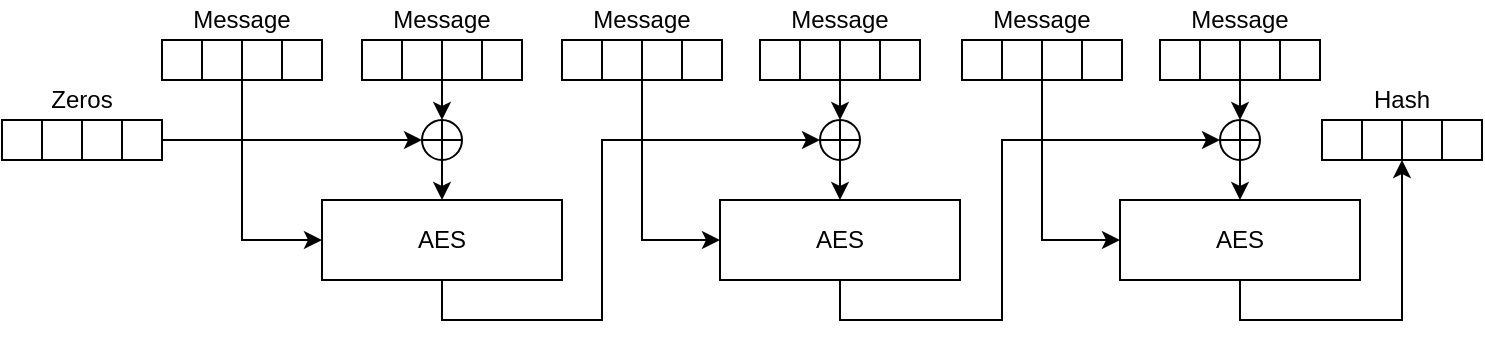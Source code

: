 <mxfile version="12.8.1" type="github"><diagram id="0rrTywWAY8Zzka8cJAPI" name="Page-1"><mxGraphModel dx="868" dy="492" grid="1" gridSize="10" guides="1" tooltips="1" connect="1" arrows="1" fold="1" page="1" pageScale="1" pageWidth="1600" pageHeight="1200" math="0" shadow="0"><root><mxCell id="0"/><mxCell id="1" parent="0"/><mxCell id="tPH0WA_RMgqekq2xxCVa-31" style="edgeStyle=orthogonalEdgeStyle;rounded=0;orthogonalLoop=1;jettySize=auto;html=1;exitX=0.5;exitY=1;exitDx=0;exitDy=0;entryX=0;entryY=0.5;entryDx=0;entryDy=0;" parent="1" source="7twY9lvJ4eUQA6iJNznY-22" target="tPH0WA_RMgqekq2xxCVa-28" edge="1"><mxGeometry relative="1" as="geometry"><Array as="points"><mxPoint x="260" y="200"/><mxPoint x="340" y="200"/><mxPoint x="340" y="110"/></Array></mxGeometry></mxCell><mxCell id="7twY9lvJ4eUQA6iJNznY-22" value="AES" style="rounded=0;whiteSpace=wrap;html=1;" parent="1" vertex="1"><mxGeometry x="200" y="140" width="120" height="40" as="geometry"/></mxCell><mxCell id="tPH0WA_RMgqekq2xxCVa-7" value="" style="group" parent="1" vertex="1" connectable="0"><mxGeometry x="120" y="40" width="80" height="40" as="geometry"/></mxCell><mxCell id="tPH0WA_RMgqekq2xxCVa-8" value="Message" style="text;html=1;strokeColor=none;fillColor=none;align=center;verticalAlign=middle;whiteSpace=wrap;rounded=0;" parent="tPH0WA_RMgqekq2xxCVa-7" vertex="1"><mxGeometry width="80" height="20" as="geometry"/></mxCell><mxCell id="tPH0WA_RMgqekq2xxCVa-9" value="" style="rounded=0;whiteSpace=wrap;html=1;" parent="tPH0WA_RMgqekq2xxCVa-7" vertex="1"><mxGeometry y="20" width="80" height="20" as="geometry"/></mxCell><mxCell id="tPH0WA_RMgqekq2xxCVa-10" value="" style="endArrow=none;html=1;entryX=0.25;entryY=0;entryDx=0;entryDy=0;exitX=0.25;exitY=1;exitDx=0;exitDy=0;" parent="tPH0WA_RMgqekq2xxCVa-7" source="tPH0WA_RMgqekq2xxCVa-9" target="tPH0WA_RMgqekq2xxCVa-9" edge="1"><mxGeometry width="50" height="50" relative="1" as="geometry"><mxPoint x="20" y="40" as="sourcePoint"/><mxPoint x="70" y="20" as="targetPoint"/></mxGeometry></mxCell><mxCell id="tPH0WA_RMgqekq2xxCVa-11" value="" style="endArrow=none;html=1;entryX=0.5;entryY=0;entryDx=0;entryDy=0;exitX=0.5;exitY=1;exitDx=0;exitDy=0;" parent="tPH0WA_RMgqekq2xxCVa-7" source="tPH0WA_RMgqekq2xxCVa-9" target="tPH0WA_RMgqekq2xxCVa-9" edge="1"><mxGeometry width="50" height="50" relative="1" as="geometry"><mxPoint x="50" y="110" as="sourcePoint"/><mxPoint x="100" y="60" as="targetPoint"/></mxGeometry></mxCell><mxCell id="tPH0WA_RMgqekq2xxCVa-12" value="" style="endArrow=none;html=1;entryX=0.75;entryY=0;entryDx=0;entryDy=0;exitX=0.75;exitY=1;exitDx=0;exitDy=0;" parent="tPH0WA_RMgqekq2xxCVa-7" source="tPH0WA_RMgqekq2xxCVa-9" target="tPH0WA_RMgqekq2xxCVa-9" edge="1"><mxGeometry width="50" height="50" relative="1" as="geometry"><mxPoint x="30" y="110" as="sourcePoint"/><mxPoint x="100" y="60" as="targetPoint"/></mxGeometry></mxCell><mxCell id="tPH0WA_RMgqekq2xxCVa-13" value="" style="group" parent="1" vertex="1" connectable="0"><mxGeometry x="220" y="40" width="80" height="40" as="geometry"/></mxCell><mxCell id="tPH0WA_RMgqekq2xxCVa-14" value="Message" style="text;html=1;strokeColor=none;fillColor=none;align=center;verticalAlign=middle;whiteSpace=wrap;rounded=0;" parent="tPH0WA_RMgqekq2xxCVa-13" vertex="1"><mxGeometry width="80" height="20" as="geometry"/></mxCell><mxCell id="tPH0WA_RMgqekq2xxCVa-15" value="" style="rounded=0;whiteSpace=wrap;html=1;" parent="tPH0WA_RMgqekq2xxCVa-13" vertex="1"><mxGeometry y="20" width="80" height="20" as="geometry"/></mxCell><mxCell id="tPH0WA_RMgqekq2xxCVa-16" value="" style="endArrow=none;html=1;entryX=0.25;entryY=0;entryDx=0;entryDy=0;exitX=0.25;exitY=1;exitDx=0;exitDy=0;" parent="tPH0WA_RMgqekq2xxCVa-13" source="tPH0WA_RMgqekq2xxCVa-15" target="tPH0WA_RMgqekq2xxCVa-15" edge="1"><mxGeometry width="50" height="50" relative="1" as="geometry"><mxPoint x="20" y="40" as="sourcePoint"/><mxPoint x="70" y="20" as="targetPoint"/></mxGeometry></mxCell><mxCell id="tPH0WA_RMgqekq2xxCVa-17" value="" style="endArrow=none;html=1;entryX=0.5;entryY=0;entryDx=0;entryDy=0;exitX=0.5;exitY=1;exitDx=0;exitDy=0;" parent="tPH0WA_RMgqekq2xxCVa-13" source="tPH0WA_RMgqekq2xxCVa-15" target="tPH0WA_RMgqekq2xxCVa-15" edge="1"><mxGeometry width="50" height="50" relative="1" as="geometry"><mxPoint x="50" y="110" as="sourcePoint"/><mxPoint x="100" y="60" as="targetPoint"/></mxGeometry></mxCell><mxCell id="tPH0WA_RMgqekq2xxCVa-18" value="" style="endArrow=none;html=1;entryX=0.75;entryY=0;entryDx=0;entryDy=0;exitX=0.75;exitY=1;exitDx=0;exitDy=0;" parent="tPH0WA_RMgqekq2xxCVa-13" source="tPH0WA_RMgqekq2xxCVa-15" target="tPH0WA_RMgqekq2xxCVa-15" edge="1"><mxGeometry width="50" height="50" relative="1" as="geometry"><mxPoint x="30" y="110" as="sourcePoint"/><mxPoint x="100" y="60" as="targetPoint"/></mxGeometry></mxCell><mxCell id="tPH0WA_RMgqekq2xxCVa-19" style="edgeStyle=orthogonalEdgeStyle;rounded=0;orthogonalLoop=1;jettySize=auto;html=1;exitX=0.5;exitY=1;exitDx=0;exitDy=0;entryX=0;entryY=0.5;entryDx=0;entryDy=0;" parent="1" source="tPH0WA_RMgqekq2xxCVa-9" target="7twY9lvJ4eUQA6iJNznY-22" edge="1"><mxGeometry relative="1" as="geometry"/></mxCell><mxCell id="tPH0WA_RMgqekq2xxCVa-56" style="edgeStyle=orthogonalEdgeStyle;rounded=0;orthogonalLoop=1;jettySize=auto;html=1;exitX=0.5;exitY=1;exitDx=0;exitDy=0;entryX=0;entryY=0.5;entryDx=0;entryDy=0;" parent="1" source="tPH0WA_RMgqekq2xxCVa-21" target="tPH0WA_RMgqekq2xxCVa-47" edge="1"><mxGeometry relative="1" as="geometry"><Array as="points"><mxPoint x="459" y="200"/><mxPoint x="540" y="200"/><mxPoint x="540" y="110"/></Array></mxGeometry></mxCell><mxCell id="tPH0WA_RMgqekq2xxCVa-21" value="AES" style="rounded=0;whiteSpace=wrap;html=1;" parent="1" vertex="1"><mxGeometry x="399" y="140" width="120" height="40" as="geometry"/></mxCell><mxCell id="tPH0WA_RMgqekq2xxCVa-22" value="" style="group" parent="1" vertex="1" connectable="0"><mxGeometry x="419" y="40" width="80" height="40" as="geometry"/></mxCell><mxCell id="tPH0WA_RMgqekq2xxCVa-23" value="Message" style="text;html=1;strokeColor=none;fillColor=none;align=center;verticalAlign=middle;whiteSpace=wrap;rounded=0;" parent="tPH0WA_RMgqekq2xxCVa-22" vertex="1"><mxGeometry width="80" height="20" as="geometry"/></mxCell><mxCell id="tPH0WA_RMgqekq2xxCVa-24" value="" style="rounded=0;whiteSpace=wrap;html=1;" parent="tPH0WA_RMgqekq2xxCVa-22" vertex="1"><mxGeometry y="20" width="80" height="20" as="geometry"/></mxCell><mxCell id="tPH0WA_RMgqekq2xxCVa-25" value="" style="endArrow=none;html=1;entryX=0.25;entryY=0;entryDx=0;entryDy=0;exitX=0.25;exitY=1;exitDx=0;exitDy=0;" parent="tPH0WA_RMgqekq2xxCVa-22" source="tPH0WA_RMgqekq2xxCVa-24" target="tPH0WA_RMgqekq2xxCVa-24" edge="1"><mxGeometry width="50" height="50" relative="1" as="geometry"><mxPoint x="20" y="40" as="sourcePoint"/><mxPoint x="70" y="20" as="targetPoint"/></mxGeometry></mxCell><mxCell id="tPH0WA_RMgqekq2xxCVa-26" value="" style="endArrow=none;html=1;entryX=0.5;entryY=0;entryDx=0;entryDy=0;exitX=0.5;exitY=1;exitDx=0;exitDy=0;" parent="tPH0WA_RMgqekq2xxCVa-22" source="tPH0WA_RMgqekq2xxCVa-24" target="tPH0WA_RMgqekq2xxCVa-24" edge="1"><mxGeometry width="50" height="50" relative="1" as="geometry"><mxPoint x="50" y="110" as="sourcePoint"/><mxPoint x="100" y="60" as="targetPoint"/></mxGeometry></mxCell><mxCell id="tPH0WA_RMgqekq2xxCVa-27" value="" style="endArrow=none;html=1;entryX=0.75;entryY=0;entryDx=0;entryDy=0;exitX=0.75;exitY=1;exitDx=0;exitDy=0;" parent="tPH0WA_RMgqekq2xxCVa-22" source="tPH0WA_RMgqekq2xxCVa-24" target="tPH0WA_RMgqekq2xxCVa-24" edge="1"><mxGeometry width="50" height="50" relative="1" as="geometry"><mxPoint x="30" y="110" as="sourcePoint"/><mxPoint x="100" y="60" as="targetPoint"/></mxGeometry></mxCell><mxCell id="tPH0WA_RMgqekq2xxCVa-30" style="edgeStyle=orthogonalEdgeStyle;rounded=0;orthogonalLoop=1;jettySize=auto;html=1;exitX=0.5;exitY=1;exitDx=0;exitDy=0;entryX=0.5;entryY=0;entryDx=0;entryDy=0;" parent="1" source="tPH0WA_RMgqekq2xxCVa-28" target="tPH0WA_RMgqekq2xxCVa-21" edge="1"><mxGeometry relative="1" as="geometry"/></mxCell><mxCell id="tPH0WA_RMgqekq2xxCVa-28" value="" style="shape=orEllipse;perimeter=ellipsePerimeter;whiteSpace=wrap;html=1;backgroundOutline=1;" parent="1" vertex="1"><mxGeometry x="449" y="100" width="20" height="20" as="geometry"/></mxCell><mxCell id="tPH0WA_RMgqekq2xxCVa-29" style="edgeStyle=orthogonalEdgeStyle;rounded=0;orthogonalLoop=1;jettySize=auto;html=1;exitX=0.5;exitY=1;exitDx=0;exitDy=0;entryX=0.5;entryY=0;entryDx=0;entryDy=0;" parent="1" source="tPH0WA_RMgqekq2xxCVa-24" target="tPH0WA_RMgqekq2xxCVa-28" edge="1"><mxGeometry relative="1" as="geometry"/></mxCell><mxCell id="tPH0WA_RMgqekq2xxCVa-32" value="" style="group" parent="1" vertex="1" connectable="0"><mxGeometry x="320" y="40" width="80" height="40" as="geometry"/></mxCell><mxCell id="tPH0WA_RMgqekq2xxCVa-33" value="Message" style="text;html=1;strokeColor=none;fillColor=none;align=center;verticalAlign=middle;whiteSpace=wrap;rounded=0;" parent="tPH0WA_RMgqekq2xxCVa-32" vertex="1"><mxGeometry width="80" height="20" as="geometry"/></mxCell><mxCell id="tPH0WA_RMgqekq2xxCVa-34" value="" style="rounded=0;whiteSpace=wrap;html=1;" parent="tPH0WA_RMgqekq2xxCVa-32" vertex="1"><mxGeometry y="20" width="80" height="20" as="geometry"/></mxCell><mxCell id="tPH0WA_RMgqekq2xxCVa-35" value="" style="endArrow=none;html=1;entryX=0.25;entryY=0;entryDx=0;entryDy=0;exitX=0.25;exitY=1;exitDx=0;exitDy=0;" parent="tPH0WA_RMgqekq2xxCVa-32" source="tPH0WA_RMgqekq2xxCVa-34" target="tPH0WA_RMgqekq2xxCVa-34" edge="1"><mxGeometry width="50" height="50" relative="1" as="geometry"><mxPoint x="20" y="40" as="sourcePoint"/><mxPoint x="70" y="20" as="targetPoint"/></mxGeometry></mxCell><mxCell id="tPH0WA_RMgqekq2xxCVa-36" value="" style="endArrow=none;html=1;entryX=0.5;entryY=0;entryDx=0;entryDy=0;exitX=0.5;exitY=1;exitDx=0;exitDy=0;" parent="tPH0WA_RMgqekq2xxCVa-32" source="tPH0WA_RMgqekq2xxCVa-34" target="tPH0WA_RMgqekq2xxCVa-34" edge="1"><mxGeometry width="50" height="50" relative="1" as="geometry"><mxPoint x="50" y="110" as="sourcePoint"/><mxPoint x="100" y="60" as="targetPoint"/></mxGeometry></mxCell><mxCell id="tPH0WA_RMgqekq2xxCVa-37" value="" style="endArrow=none;html=1;entryX=0.75;entryY=0;entryDx=0;entryDy=0;exitX=0.75;exitY=1;exitDx=0;exitDy=0;" parent="tPH0WA_RMgqekq2xxCVa-32" source="tPH0WA_RMgqekq2xxCVa-34" target="tPH0WA_RMgqekq2xxCVa-34" edge="1"><mxGeometry width="50" height="50" relative="1" as="geometry"><mxPoint x="30" y="110" as="sourcePoint"/><mxPoint x="100" y="60" as="targetPoint"/></mxGeometry></mxCell><mxCell id="tPH0WA_RMgqekq2xxCVa-38" style="edgeStyle=orthogonalEdgeStyle;rounded=0;orthogonalLoop=1;jettySize=auto;html=1;exitX=0.5;exitY=1;exitDx=0;exitDy=0;entryX=0;entryY=0.5;entryDx=0;entryDy=0;" parent="1" source="tPH0WA_RMgqekq2xxCVa-34" target="tPH0WA_RMgqekq2xxCVa-21" edge="1"><mxGeometry relative="1" as="geometry"/></mxCell><mxCell id="tPH0WA_RMgqekq2xxCVa-76" style="edgeStyle=orthogonalEdgeStyle;rounded=0;orthogonalLoop=1;jettySize=auto;html=1;exitX=0.5;exitY=1;exitDx=0;exitDy=0;entryX=0.5;entryY=1;entryDx=0;entryDy=0;" parent="1" source="tPH0WA_RMgqekq2xxCVa-39" target="tPH0WA_RMgqekq2xxCVa-72" edge="1"><mxGeometry relative="1" as="geometry"/></mxCell><mxCell id="tPH0WA_RMgqekq2xxCVa-39" value="AES" style="rounded=0;whiteSpace=wrap;html=1;" parent="1" vertex="1"><mxGeometry x="599" y="140" width="120" height="40" as="geometry"/></mxCell><mxCell id="tPH0WA_RMgqekq2xxCVa-40" value="" style="group" parent="1" vertex="1" connectable="0"><mxGeometry x="619" y="40" width="80" height="40" as="geometry"/></mxCell><mxCell id="tPH0WA_RMgqekq2xxCVa-41" value="Message" style="text;html=1;strokeColor=none;fillColor=none;align=center;verticalAlign=middle;whiteSpace=wrap;rounded=0;" parent="tPH0WA_RMgqekq2xxCVa-40" vertex="1"><mxGeometry width="80" height="20" as="geometry"/></mxCell><mxCell id="tPH0WA_RMgqekq2xxCVa-42" value="" style="rounded=0;whiteSpace=wrap;html=1;" parent="tPH0WA_RMgqekq2xxCVa-40" vertex="1"><mxGeometry y="20" width="80" height="20" as="geometry"/></mxCell><mxCell id="tPH0WA_RMgqekq2xxCVa-43" value="" style="endArrow=none;html=1;entryX=0.25;entryY=0;entryDx=0;entryDy=0;exitX=0.25;exitY=1;exitDx=0;exitDy=0;" parent="tPH0WA_RMgqekq2xxCVa-40" source="tPH0WA_RMgqekq2xxCVa-42" target="tPH0WA_RMgqekq2xxCVa-42" edge="1"><mxGeometry width="50" height="50" relative="1" as="geometry"><mxPoint x="20" y="40" as="sourcePoint"/><mxPoint x="70" y="20" as="targetPoint"/></mxGeometry></mxCell><mxCell id="tPH0WA_RMgqekq2xxCVa-44" value="" style="endArrow=none;html=1;entryX=0.5;entryY=0;entryDx=0;entryDy=0;exitX=0.5;exitY=1;exitDx=0;exitDy=0;" parent="tPH0WA_RMgqekq2xxCVa-40" source="tPH0WA_RMgqekq2xxCVa-42" target="tPH0WA_RMgqekq2xxCVa-42" edge="1"><mxGeometry width="50" height="50" relative="1" as="geometry"><mxPoint x="50" y="110" as="sourcePoint"/><mxPoint x="100" y="60" as="targetPoint"/></mxGeometry></mxCell><mxCell id="tPH0WA_RMgqekq2xxCVa-45" value="" style="endArrow=none;html=1;entryX=0.75;entryY=0;entryDx=0;entryDy=0;exitX=0.75;exitY=1;exitDx=0;exitDy=0;" parent="tPH0WA_RMgqekq2xxCVa-40" source="tPH0WA_RMgqekq2xxCVa-42" target="tPH0WA_RMgqekq2xxCVa-42" edge="1"><mxGeometry width="50" height="50" relative="1" as="geometry"><mxPoint x="30" y="110" as="sourcePoint"/><mxPoint x="100" y="60" as="targetPoint"/></mxGeometry></mxCell><mxCell id="tPH0WA_RMgqekq2xxCVa-46" style="edgeStyle=orthogonalEdgeStyle;rounded=0;orthogonalLoop=1;jettySize=auto;html=1;exitX=0.5;exitY=1;exitDx=0;exitDy=0;entryX=0.5;entryY=0;entryDx=0;entryDy=0;" parent="1" source="tPH0WA_RMgqekq2xxCVa-47" target="tPH0WA_RMgqekq2xxCVa-39" edge="1"><mxGeometry relative="1" as="geometry"/></mxCell><mxCell id="tPH0WA_RMgqekq2xxCVa-47" value="" style="shape=orEllipse;perimeter=ellipsePerimeter;whiteSpace=wrap;html=1;backgroundOutline=1;" parent="1" vertex="1"><mxGeometry x="649" y="100" width="20" height="20" as="geometry"/></mxCell><mxCell id="tPH0WA_RMgqekq2xxCVa-48" style="edgeStyle=orthogonalEdgeStyle;rounded=0;orthogonalLoop=1;jettySize=auto;html=1;exitX=0.5;exitY=1;exitDx=0;exitDy=0;entryX=0.5;entryY=0;entryDx=0;entryDy=0;" parent="1" source="tPH0WA_RMgqekq2xxCVa-42" target="tPH0WA_RMgqekq2xxCVa-47" edge="1"><mxGeometry relative="1" as="geometry"/></mxCell><mxCell id="tPH0WA_RMgqekq2xxCVa-49" value="" style="group" parent="1" vertex="1" connectable="0"><mxGeometry x="520" y="40" width="80" height="40" as="geometry"/></mxCell><mxCell id="tPH0WA_RMgqekq2xxCVa-50" value="Message" style="text;html=1;strokeColor=none;fillColor=none;align=center;verticalAlign=middle;whiteSpace=wrap;rounded=0;" parent="tPH0WA_RMgqekq2xxCVa-49" vertex="1"><mxGeometry width="80" height="20" as="geometry"/></mxCell><mxCell id="tPH0WA_RMgqekq2xxCVa-51" value="" style="rounded=0;whiteSpace=wrap;html=1;" parent="tPH0WA_RMgqekq2xxCVa-49" vertex="1"><mxGeometry y="20" width="80" height="20" as="geometry"/></mxCell><mxCell id="tPH0WA_RMgqekq2xxCVa-52" value="" style="endArrow=none;html=1;entryX=0.25;entryY=0;entryDx=0;entryDy=0;exitX=0.25;exitY=1;exitDx=0;exitDy=0;" parent="tPH0WA_RMgqekq2xxCVa-49" source="tPH0WA_RMgqekq2xxCVa-51" target="tPH0WA_RMgqekq2xxCVa-51" edge="1"><mxGeometry width="50" height="50" relative="1" as="geometry"><mxPoint x="20" y="40" as="sourcePoint"/><mxPoint x="70" y="20" as="targetPoint"/></mxGeometry></mxCell><mxCell id="tPH0WA_RMgqekq2xxCVa-53" value="" style="endArrow=none;html=1;entryX=0.5;entryY=0;entryDx=0;entryDy=0;exitX=0.5;exitY=1;exitDx=0;exitDy=0;" parent="tPH0WA_RMgqekq2xxCVa-49" source="tPH0WA_RMgqekq2xxCVa-51" target="tPH0WA_RMgqekq2xxCVa-51" edge="1"><mxGeometry width="50" height="50" relative="1" as="geometry"><mxPoint x="50" y="110" as="sourcePoint"/><mxPoint x="100" y="60" as="targetPoint"/></mxGeometry></mxCell><mxCell id="tPH0WA_RMgqekq2xxCVa-54" value="" style="endArrow=none;html=1;entryX=0.75;entryY=0;entryDx=0;entryDy=0;exitX=0.75;exitY=1;exitDx=0;exitDy=0;" parent="tPH0WA_RMgqekq2xxCVa-49" source="tPH0WA_RMgqekq2xxCVa-51" target="tPH0WA_RMgqekq2xxCVa-51" edge="1"><mxGeometry width="50" height="50" relative="1" as="geometry"><mxPoint x="30" y="110" as="sourcePoint"/><mxPoint x="100" y="60" as="targetPoint"/></mxGeometry></mxCell><mxCell id="tPH0WA_RMgqekq2xxCVa-55" style="edgeStyle=orthogonalEdgeStyle;rounded=0;orthogonalLoop=1;jettySize=auto;html=1;exitX=0.5;exitY=1;exitDx=0;exitDy=0;entryX=0;entryY=0.5;entryDx=0;entryDy=0;" parent="1" source="tPH0WA_RMgqekq2xxCVa-51" target="tPH0WA_RMgqekq2xxCVa-39" edge="1"><mxGeometry relative="1" as="geometry"/></mxCell><mxCell id="tPH0WA_RMgqekq2xxCVa-57" value="" style="group" parent="1" vertex="1" connectable="0"><mxGeometry x="40" y="80" width="80" height="40" as="geometry"/></mxCell><mxCell id="tPH0WA_RMgqekq2xxCVa-58" value="Zeros" style="text;html=1;strokeColor=none;fillColor=none;align=center;verticalAlign=middle;whiteSpace=wrap;rounded=0;" parent="tPH0WA_RMgqekq2xxCVa-57" vertex="1"><mxGeometry width="80" height="20" as="geometry"/></mxCell><mxCell id="tPH0WA_RMgqekq2xxCVa-59" value="" style="rounded=0;whiteSpace=wrap;html=1;" parent="tPH0WA_RMgqekq2xxCVa-57" vertex="1"><mxGeometry y="20" width="80" height="20" as="geometry"/></mxCell><mxCell id="tPH0WA_RMgqekq2xxCVa-60" value="" style="endArrow=none;html=1;entryX=0.25;entryY=0;entryDx=0;entryDy=0;exitX=0.25;exitY=1;exitDx=0;exitDy=0;" parent="tPH0WA_RMgqekq2xxCVa-57" source="tPH0WA_RMgqekq2xxCVa-59" target="tPH0WA_RMgqekq2xxCVa-59" edge="1"><mxGeometry width="50" height="50" relative="1" as="geometry"><mxPoint x="20" y="40" as="sourcePoint"/><mxPoint x="70" y="20" as="targetPoint"/></mxGeometry></mxCell><mxCell id="tPH0WA_RMgqekq2xxCVa-61" value="" style="endArrow=none;html=1;entryX=0.5;entryY=0;entryDx=0;entryDy=0;exitX=0.5;exitY=1;exitDx=0;exitDy=0;" parent="tPH0WA_RMgqekq2xxCVa-57" source="tPH0WA_RMgqekq2xxCVa-59" target="tPH0WA_RMgqekq2xxCVa-59" edge="1"><mxGeometry width="50" height="50" relative="1" as="geometry"><mxPoint x="50" y="110" as="sourcePoint"/><mxPoint x="100" y="60" as="targetPoint"/></mxGeometry></mxCell><mxCell id="tPH0WA_RMgqekq2xxCVa-62" value="" style="endArrow=none;html=1;entryX=0.75;entryY=0;entryDx=0;entryDy=0;exitX=0.75;exitY=1;exitDx=0;exitDy=0;" parent="tPH0WA_RMgqekq2xxCVa-57" source="tPH0WA_RMgqekq2xxCVa-59" target="tPH0WA_RMgqekq2xxCVa-59" edge="1"><mxGeometry width="50" height="50" relative="1" as="geometry"><mxPoint x="30" y="110" as="sourcePoint"/><mxPoint x="100" y="60" as="targetPoint"/></mxGeometry></mxCell><mxCell id="tPH0WA_RMgqekq2xxCVa-68" style="edgeStyle=orthogonalEdgeStyle;rounded=0;orthogonalLoop=1;jettySize=auto;html=1;exitX=0.5;exitY=1;exitDx=0;exitDy=0;entryX=0.5;entryY=0;entryDx=0;entryDy=0;" parent="1" source="tPH0WA_RMgqekq2xxCVa-63" target="7twY9lvJ4eUQA6iJNznY-22" edge="1"><mxGeometry relative="1" as="geometry"/></mxCell><mxCell id="tPH0WA_RMgqekq2xxCVa-63" value="" style="shape=orEllipse;perimeter=ellipsePerimeter;whiteSpace=wrap;html=1;backgroundOutline=1;" parent="1" vertex="1"><mxGeometry x="250" y="100" width="20" height="20" as="geometry"/></mxCell><mxCell id="tPH0WA_RMgqekq2xxCVa-66" style="edgeStyle=orthogonalEdgeStyle;rounded=0;orthogonalLoop=1;jettySize=auto;html=1;exitX=1;exitY=0.5;exitDx=0;exitDy=0;entryX=0;entryY=0.5;entryDx=0;entryDy=0;" parent="1" source="tPH0WA_RMgqekq2xxCVa-59" target="tPH0WA_RMgqekq2xxCVa-63" edge="1"><mxGeometry relative="1" as="geometry"/></mxCell><mxCell id="tPH0WA_RMgqekq2xxCVa-67" style="edgeStyle=orthogonalEdgeStyle;rounded=0;orthogonalLoop=1;jettySize=auto;html=1;exitX=0.5;exitY=1;exitDx=0;exitDy=0;entryX=0.5;entryY=0;entryDx=0;entryDy=0;" parent="1" source="tPH0WA_RMgqekq2xxCVa-15" target="tPH0WA_RMgqekq2xxCVa-63" edge="1"><mxGeometry relative="1" as="geometry"/></mxCell><mxCell id="tPH0WA_RMgqekq2xxCVa-70" value="" style="group" parent="1" vertex="1" connectable="0"><mxGeometry x="700" y="80" width="80" height="40" as="geometry"/></mxCell><mxCell id="tPH0WA_RMgqekq2xxCVa-71" value="Hash" style="text;html=1;strokeColor=none;fillColor=none;align=center;verticalAlign=middle;whiteSpace=wrap;rounded=0;" parent="tPH0WA_RMgqekq2xxCVa-70" vertex="1"><mxGeometry width="80" height="20" as="geometry"/></mxCell><mxCell id="tPH0WA_RMgqekq2xxCVa-72" value="" style="rounded=0;whiteSpace=wrap;html=1;" parent="tPH0WA_RMgqekq2xxCVa-70" vertex="1"><mxGeometry y="20" width="80" height="20" as="geometry"/></mxCell><mxCell id="tPH0WA_RMgqekq2xxCVa-73" value="" style="endArrow=none;html=1;entryX=0.25;entryY=0;entryDx=0;entryDy=0;exitX=0.25;exitY=1;exitDx=0;exitDy=0;" parent="tPH0WA_RMgqekq2xxCVa-70" source="tPH0WA_RMgqekq2xxCVa-72" target="tPH0WA_RMgqekq2xxCVa-72" edge="1"><mxGeometry width="50" height="50" relative="1" as="geometry"><mxPoint x="20" y="40" as="sourcePoint"/><mxPoint x="70" y="20" as="targetPoint"/></mxGeometry></mxCell><mxCell id="tPH0WA_RMgqekq2xxCVa-74" value="" style="endArrow=none;html=1;entryX=0.5;entryY=0;entryDx=0;entryDy=0;exitX=0.5;exitY=1;exitDx=0;exitDy=0;" parent="tPH0WA_RMgqekq2xxCVa-70" source="tPH0WA_RMgqekq2xxCVa-72" target="tPH0WA_RMgqekq2xxCVa-72" edge="1"><mxGeometry width="50" height="50" relative="1" as="geometry"><mxPoint x="50" y="110" as="sourcePoint"/><mxPoint x="100" y="60" as="targetPoint"/></mxGeometry></mxCell><mxCell id="tPH0WA_RMgqekq2xxCVa-75" value="" style="endArrow=none;html=1;entryX=0.75;entryY=0;entryDx=0;entryDy=0;exitX=0.75;exitY=1;exitDx=0;exitDy=0;" parent="tPH0WA_RMgqekq2xxCVa-70" source="tPH0WA_RMgqekq2xxCVa-72" target="tPH0WA_RMgqekq2xxCVa-72" edge="1"><mxGeometry width="50" height="50" relative="1" as="geometry"><mxPoint x="30" y="110" as="sourcePoint"/><mxPoint x="100" y="60" as="targetPoint"/></mxGeometry></mxCell></root></mxGraphModel></diagram></mxfile>